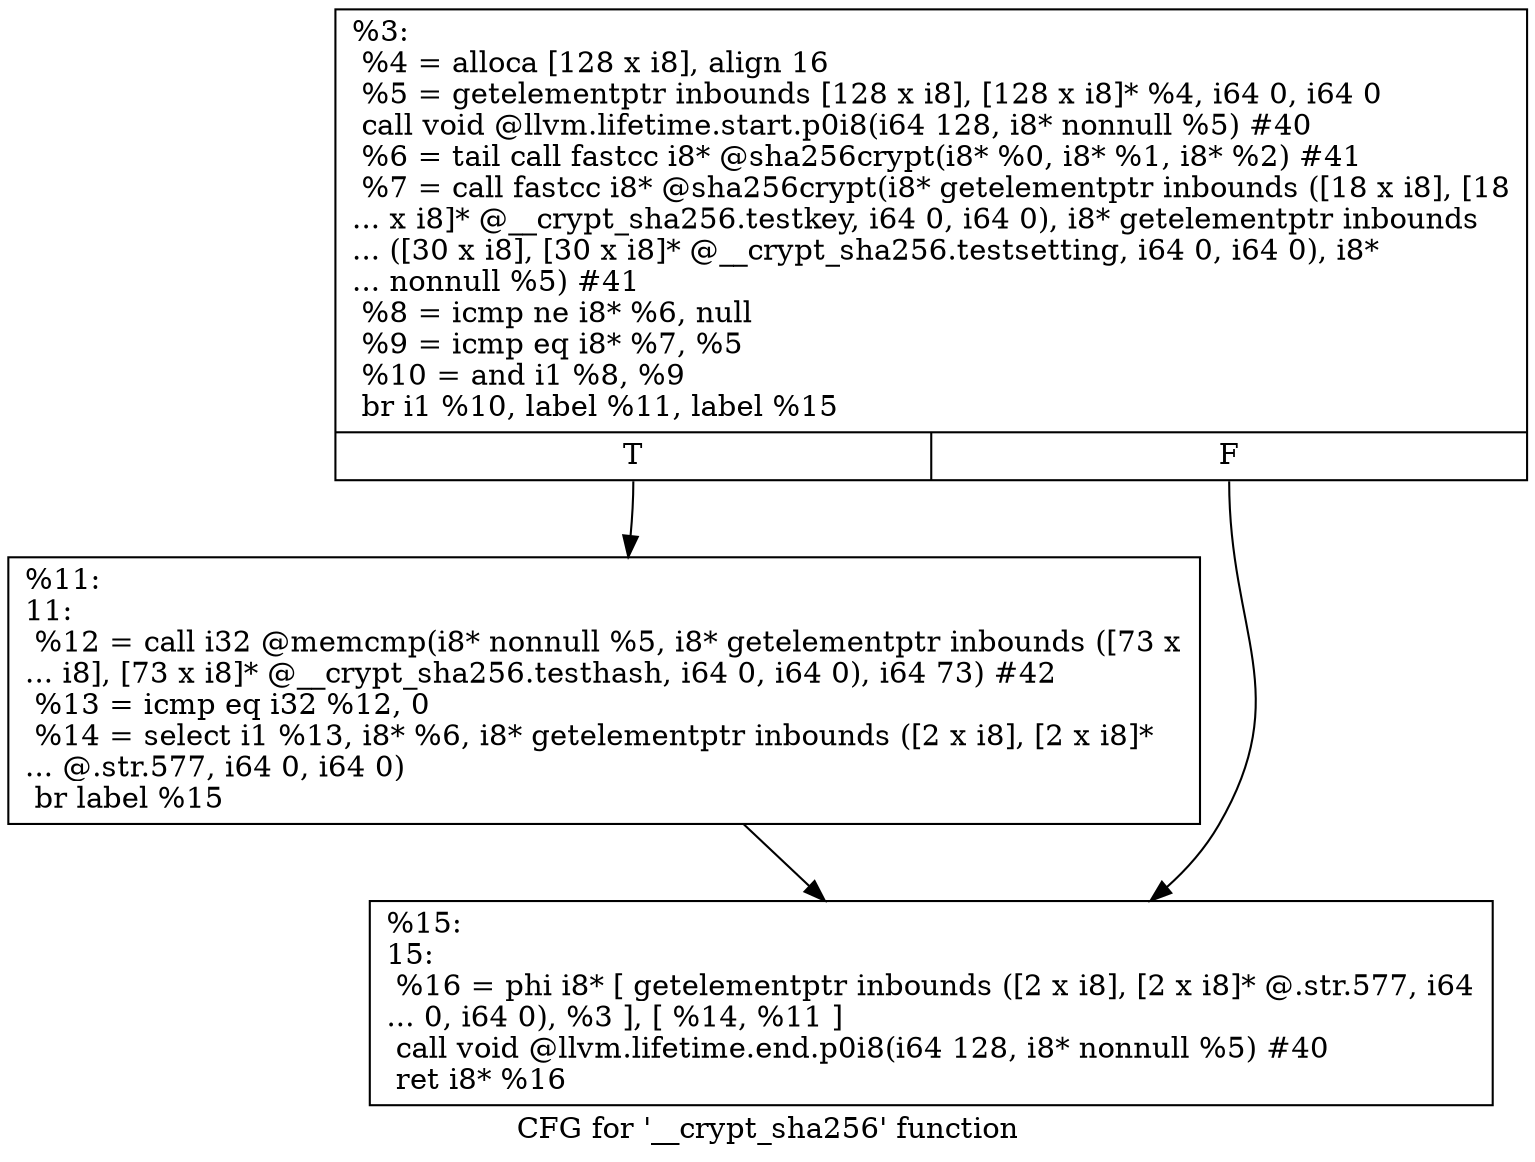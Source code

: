 digraph "CFG for '__crypt_sha256' function" {
	label="CFG for '__crypt_sha256' function";

	Node0x1e2d560 [shape=record,label="{%3:\l  %4 = alloca [128 x i8], align 16\l  %5 = getelementptr inbounds [128 x i8], [128 x i8]* %4, i64 0, i64 0\l  call void @llvm.lifetime.start.p0i8(i64 128, i8* nonnull %5) #40\l  %6 = tail call fastcc i8* @sha256crypt(i8* %0, i8* %1, i8* %2) #41\l  %7 = call fastcc i8* @sha256crypt(i8* getelementptr inbounds ([18 x i8], [18\l... x i8]* @__crypt_sha256.testkey, i64 0, i64 0), i8* getelementptr inbounds\l... ([30 x i8], [30 x i8]* @__crypt_sha256.testsetting, i64 0, i64 0), i8*\l... nonnull %5) #41\l  %8 = icmp ne i8* %6, null\l  %9 = icmp eq i8* %7, %5\l  %10 = and i1 %8, %9\l  br i1 %10, label %11, label %15\l|{<s0>T|<s1>F}}"];
	Node0x1e2d560:s0 -> Node0x1e2d5b0;
	Node0x1e2d560:s1 -> Node0x1e2d600;
	Node0x1e2d5b0 [shape=record,label="{%11:\l11:                                               \l  %12 = call i32 @memcmp(i8* nonnull %5, i8* getelementptr inbounds ([73 x\l... i8], [73 x i8]* @__crypt_sha256.testhash, i64 0, i64 0), i64 73) #42\l  %13 = icmp eq i32 %12, 0\l  %14 = select i1 %13, i8* %6, i8* getelementptr inbounds ([2 x i8], [2 x i8]*\l... @.str.577, i64 0, i64 0)\l  br label %15\l}"];
	Node0x1e2d5b0 -> Node0x1e2d600;
	Node0x1e2d600 [shape=record,label="{%15:\l15:                                               \l  %16 = phi i8* [ getelementptr inbounds ([2 x i8], [2 x i8]* @.str.577, i64\l... 0, i64 0), %3 ], [ %14, %11 ]\l  call void @llvm.lifetime.end.p0i8(i64 128, i8* nonnull %5) #40\l  ret i8* %16\l}"];
}
